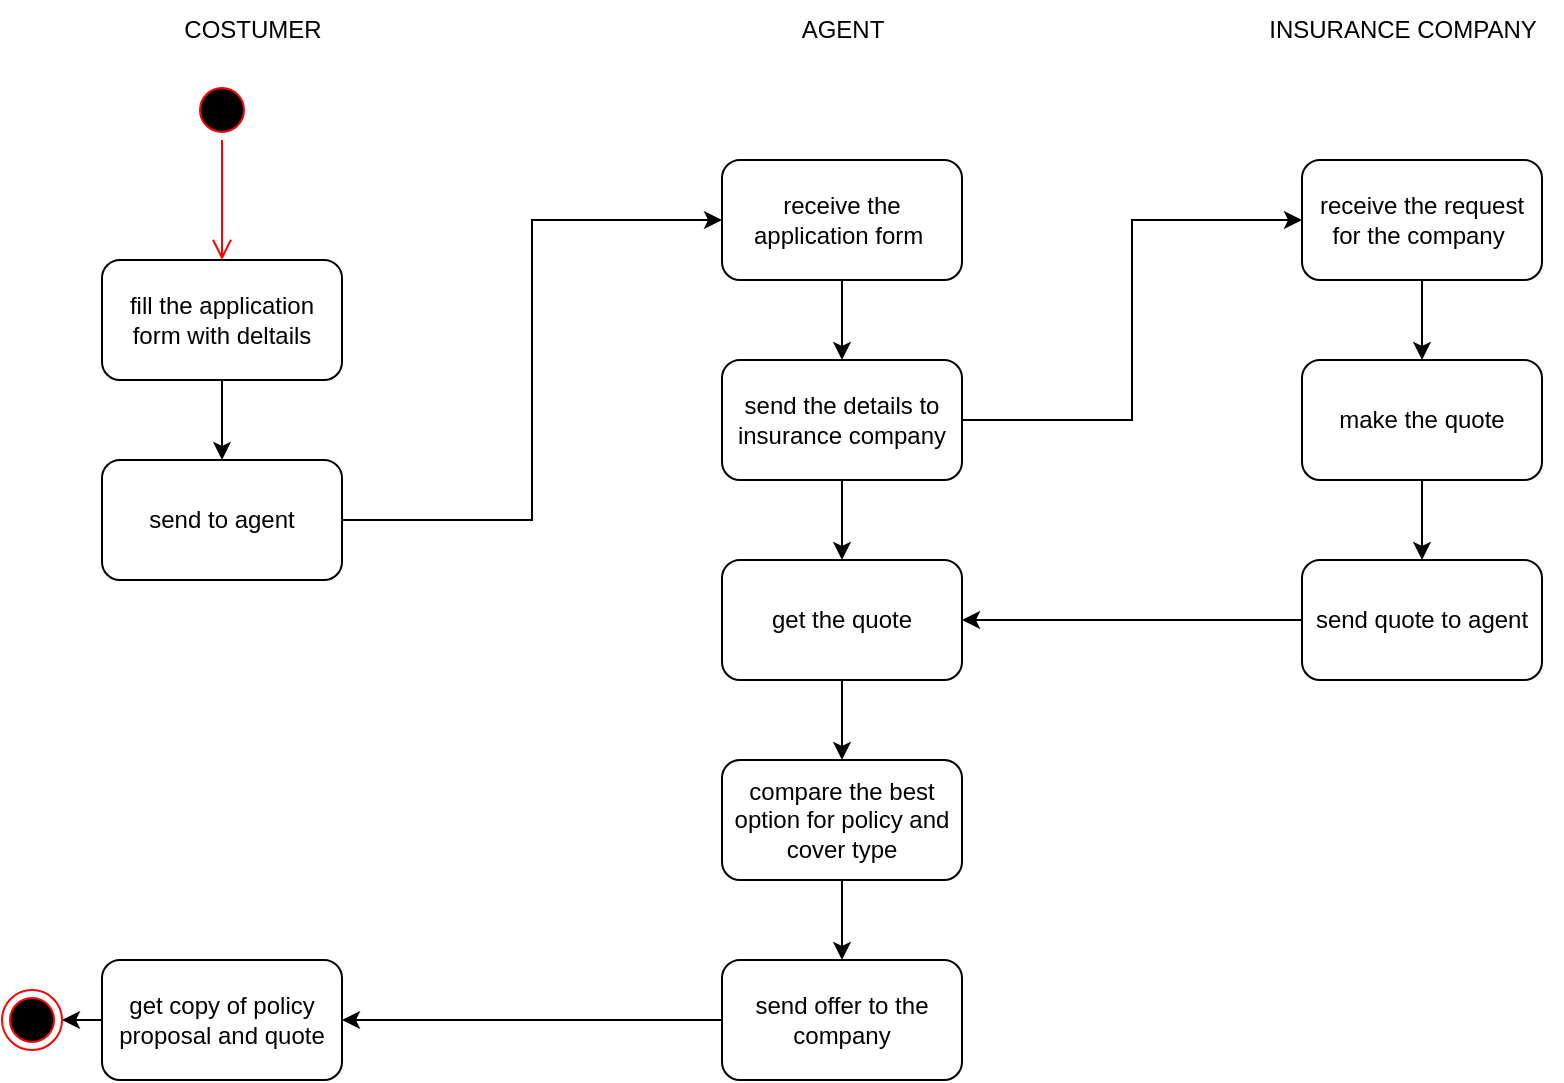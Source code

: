 <mxfile version="22.1.21" type="github">
  <diagram name="Page-1" id="mYdZfJt4b-v18Jx_yOli">
    <mxGraphModel dx="954" dy="608" grid="1" gridSize="10" guides="1" tooltips="1" connect="1" arrows="1" fold="1" page="1" pageScale="1" pageWidth="850" pageHeight="1100" math="0" shadow="0">
      <root>
        <mxCell id="0" />
        <mxCell id="1" parent="0" />
        <mxCell id="yO6WGPqdut7vVir4DQQk-9" style="edgeStyle=orthogonalEdgeStyle;rounded=0;orthogonalLoop=1;jettySize=auto;html=1;exitX=0.5;exitY=1;exitDx=0;exitDy=0;entryX=0.5;entryY=0;entryDx=0;entryDy=0;" edge="1" parent="1" source="yO6WGPqdut7vVir4DQQk-1" target="yO6WGPqdut7vVir4DQQk-6">
          <mxGeometry relative="1" as="geometry" />
        </mxCell>
        <mxCell id="yO6WGPqdut7vVir4DQQk-1" value="fill the application form with deltails" style="rounded=1;whiteSpace=wrap;html=1;" vertex="1" parent="1">
          <mxGeometry x="50" y="140" width="120" height="60" as="geometry" />
        </mxCell>
        <mxCell id="yO6WGPqdut7vVir4DQQk-21" style="edgeStyle=orthogonalEdgeStyle;rounded=0;orthogonalLoop=1;jettySize=auto;html=1;exitX=0.5;exitY=1;exitDx=0;exitDy=0;entryX=0.5;entryY=0;entryDx=0;entryDy=0;" edge="1" parent="1" source="yO6WGPqdut7vVir4DQQk-2" target="yO6WGPqdut7vVir4DQQk-15">
          <mxGeometry relative="1" as="geometry" />
        </mxCell>
        <mxCell id="yO6WGPqdut7vVir4DQQk-2" value="get the quote" style="rounded=1;whiteSpace=wrap;html=1;" vertex="1" parent="1">
          <mxGeometry x="360" y="290" width="120" height="60" as="geometry" />
        </mxCell>
        <mxCell id="yO6WGPqdut7vVir4DQQk-11" style="edgeStyle=orthogonalEdgeStyle;rounded=0;orthogonalLoop=1;jettySize=auto;html=1;exitX=0.5;exitY=1;exitDx=0;exitDy=0;entryX=0.5;entryY=0;entryDx=0;entryDy=0;" edge="1" parent="1" source="yO6WGPqdut7vVir4DQQk-3" target="yO6WGPqdut7vVir4DQQk-2">
          <mxGeometry relative="1" as="geometry" />
        </mxCell>
        <mxCell id="yO6WGPqdut7vVir4DQQk-20" style="edgeStyle=orthogonalEdgeStyle;rounded=0;orthogonalLoop=1;jettySize=auto;html=1;exitX=1;exitY=0.5;exitDx=0;exitDy=0;entryX=0;entryY=0.5;entryDx=0;entryDy=0;" edge="1" parent="1" source="yO6WGPqdut7vVir4DQQk-3" target="yO6WGPqdut7vVir4DQQk-13">
          <mxGeometry relative="1" as="geometry" />
        </mxCell>
        <mxCell id="yO6WGPqdut7vVir4DQQk-3" value="send the details to insurance company" style="rounded=1;whiteSpace=wrap;html=1;" vertex="1" parent="1">
          <mxGeometry x="360" y="190" width="120" height="60" as="geometry" />
        </mxCell>
        <mxCell id="yO6WGPqdut7vVir4DQQk-32" style="edgeStyle=orthogonalEdgeStyle;rounded=0;orthogonalLoop=1;jettySize=auto;html=1;exitX=0.5;exitY=1;exitDx=0;exitDy=0;entryX=0.5;entryY=0;entryDx=0;entryDy=0;" edge="1" parent="1" source="yO6WGPqdut7vVir4DQQk-4" target="yO6WGPqdut7vVir4DQQk-3">
          <mxGeometry relative="1" as="geometry" />
        </mxCell>
        <mxCell id="yO6WGPqdut7vVir4DQQk-4" value="receive the application form&amp;nbsp;" style="rounded=1;whiteSpace=wrap;html=1;" vertex="1" parent="1">
          <mxGeometry x="360" y="90" width="120" height="60" as="geometry" />
        </mxCell>
        <mxCell id="yO6WGPqdut7vVir4DQQk-27" style="edgeStyle=orthogonalEdgeStyle;rounded=0;orthogonalLoop=1;jettySize=auto;html=1;exitX=0;exitY=0.5;exitDx=0;exitDy=0;entryX=1;entryY=0.5;entryDx=0;entryDy=0;" edge="1" parent="1" source="yO6WGPqdut7vVir4DQQk-5" target="yO6WGPqdut7vVir4DQQk-26">
          <mxGeometry relative="1" as="geometry" />
        </mxCell>
        <mxCell id="yO6WGPqdut7vVir4DQQk-5" value="get copy of policy proposal and quote" style="rounded=1;whiteSpace=wrap;html=1;" vertex="1" parent="1">
          <mxGeometry x="50" y="490" width="120" height="60" as="geometry" />
        </mxCell>
        <mxCell id="yO6WGPqdut7vVir4DQQk-31" style="edgeStyle=orthogonalEdgeStyle;rounded=0;orthogonalLoop=1;jettySize=auto;html=1;exitX=1;exitY=0.5;exitDx=0;exitDy=0;entryX=0;entryY=0.5;entryDx=0;entryDy=0;" edge="1" parent="1" source="yO6WGPqdut7vVir4DQQk-6" target="yO6WGPqdut7vVir4DQQk-4">
          <mxGeometry relative="1" as="geometry" />
        </mxCell>
        <mxCell id="yO6WGPqdut7vVir4DQQk-6" value="send to agent" style="rounded=1;whiteSpace=wrap;html=1;" vertex="1" parent="1">
          <mxGeometry x="50" y="240" width="120" height="60" as="geometry" />
        </mxCell>
        <mxCell id="yO6WGPqdut7vVir4DQQk-7" value="" style="ellipse;html=1;shape=startState;fillColor=#000000;strokeColor=#ff0000;" vertex="1" parent="1">
          <mxGeometry x="95" y="50" width="30" height="30" as="geometry" />
        </mxCell>
        <mxCell id="yO6WGPqdut7vVir4DQQk-8" value="" style="edgeStyle=orthogonalEdgeStyle;html=1;verticalAlign=bottom;endArrow=open;endSize=8;strokeColor=#ff0000;rounded=0;" edge="1" source="yO6WGPqdut7vVir4DQQk-7" parent="1">
          <mxGeometry relative="1" as="geometry">
            <mxPoint x="110" y="140" as="targetPoint" />
          </mxGeometry>
        </mxCell>
        <mxCell id="yO6WGPqdut7vVir4DQQk-18" style="edgeStyle=orthogonalEdgeStyle;rounded=0;orthogonalLoop=1;jettySize=auto;html=1;exitX=0.5;exitY=1;exitDx=0;exitDy=0;entryX=0.5;entryY=0;entryDx=0;entryDy=0;" edge="1" parent="1" source="yO6WGPqdut7vVir4DQQk-12" target="yO6WGPqdut7vVir4DQQk-16">
          <mxGeometry relative="1" as="geometry" />
        </mxCell>
        <mxCell id="yO6WGPqdut7vVir4DQQk-12" value="make the quote" style="rounded=1;whiteSpace=wrap;html=1;" vertex="1" parent="1">
          <mxGeometry x="650" y="190" width="120" height="60" as="geometry" />
        </mxCell>
        <mxCell id="yO6WGPqdut7vVir4DQQk-17" style="edgeStyle=orthogonalEdgeStyle;rounded=0;orthogonalLoop=1;jettySize=auto;html=1;exitX=0.5;exitY=1;exitDx=0;exitDy=0;entryX=0.5;entryY=0;entryDx=0;entryDy=0;" edge="1" parent="1" source="yO6WGPqdut7vVir4DQQk-13" target="yO6WGPqdut7vVir4DQQk-12">
          <mxGeometry relative="1" as="geometry" />
        </mxCell>
        <mxCell id="yO6WGPqdut7vVir4DQQk-13" value="receive the request for the company&amp;nbsp;" style="rounded=1;whiteSpace=wrap;html=1;" vertex="1" parent="1">
          <mxGeometry x="650" y="90" width="120" height="60" as="geometry" />
        </mxCell>
        <mxCell id="yO6WGPqdut7vVir4DQQk-25" style="edgeStyle=orthogonalEdgeStyle;rounded=0;orthogonalLoop=1;jettySize=auto;html=1;exitX=0;exitY=0.5;exitDx=0;exitDy=0;entryX=1;entryY=0.5;entryDx=0;entryDy=0;" edge="1" parent="1" source="yO6WGPqdut7vVir4DQQk-14" target="yO6WGPqdut7vVir4DQQk-5">
          <mxGeometry relative="1" as="geometry" />
        </mxCell>
        <mxCell id="yO6WGPqdut7vVir4DQQk-14" value="send offer to the company" style="rounded=1;whiteSpace=wrap;html=1;" vertex="1" parent="1">
          <mxGeometry x="360" y="490" width="120" height="60" as="geometry" />
        </mxCell>
        <mxCell id="yO6WGPqdut7vVir4DQQk-24" style="edgeStyle=orthogonalEdgeStyle;rounded=0;orthogonalLoop=1;jettySize=auto;html=1;exitX=0.5;exitY=1;exitDx=0;exitDy=0;" edge="1" parent="1" source="yO6WGPqdut7vVir4DQQk-15" target="yO6WGPqdut7vVir4DQQk-14">
          <mxGeometry relative="1" as="geometry" />
        </mxCell>
        <mxCell id="yO6WGPqdut7vVir4DQQk-15" value="compare the best option for policy and cover type" style="rounded=1;whiteSpace=wrap;html=1;" vertex="1" parent="1">
          <mxGeometry x="360" y="390" width="120" height="60" as="geometry" />
        </mxCell>
        <mxCell id="yO6WGPqdut7vVir4DQQk-19" style="edgeStyle=orthogonalEdgeStyle;rounded=0;orthogonalLoop=1;jettySize=auto;html=1;exitX=0;exitY=0.5;exitDx=0;exitDy=0;entryX=1;entryY=0.5;entryDx=0;entryDy=0;" edge="1" parent="1" source="yO6WGPqdut7vVir4DQQk-16" target="yO6WGPqdut7vVir4DQQk-2">
          <mxGeometry relative="1" as="geometry" />
        </mxCell>
        <mxCell id="yO6WGPqdut7vVir4DQQk-16" value="send quote to agent" style="rounded=1;whiteSpace=wrap;html=1;" vertex="1" parent="1">
          <mxGeometry x="650" y="290" width="120" height="60" as="geometry" />
        </mxCell>
        <mxCell id="yO6WGPqdut7vVir4DQQk-26" value="" style="ellipse;html=1;shape=endState;fillColor=#000000;strokeColor=#ff0000;" vertex="1" parent="1">
          <mxGeometry y="505" width="30" height="30" as="geometry" />
        </mxCell>
        <mxCell id="yO6WGPqdut7vVir4DQQk-28" value="COSTUMER" style="text;html=1;align=center;verticalAlign=middle;resizable=0;points=[];autosize=1;strokeColor=none;fillColor=none;" vertex="1" parent="1">
          <mxGeometry x="80" y="10" width="90" height="30" as="geometry" />
        </mxCell>
        <mxCell id="yO6WGPqdut7vVir4DQQk-29" value="AGENT" style="text;html=1;align=center;verticalAlign=middle;resizable=0;points=[];autosize=1;strokeColor=none;fillColor=none;" vertex="1" parent="1">
          <mxGeometry x="390" y="10" width="60" height="30" as="geometry" />
        </mxCell>
        <mxCell id="yO6WGPqdut7vVir4DQQk-30" value="INSURANCE COMPANY" style="text;html=1;align=center;verticalAlign=middle;resizable=0;points=[];autosize=1;strokeColor=none;fillColor=none;" vertex="1" parent="1">
          <mxGeometry x="620" y="10" width="160" height="30" as="geometry" />
        </mxCell>
      </root>
    </mxGraphModel>
  </diagram>
</mxfile>
